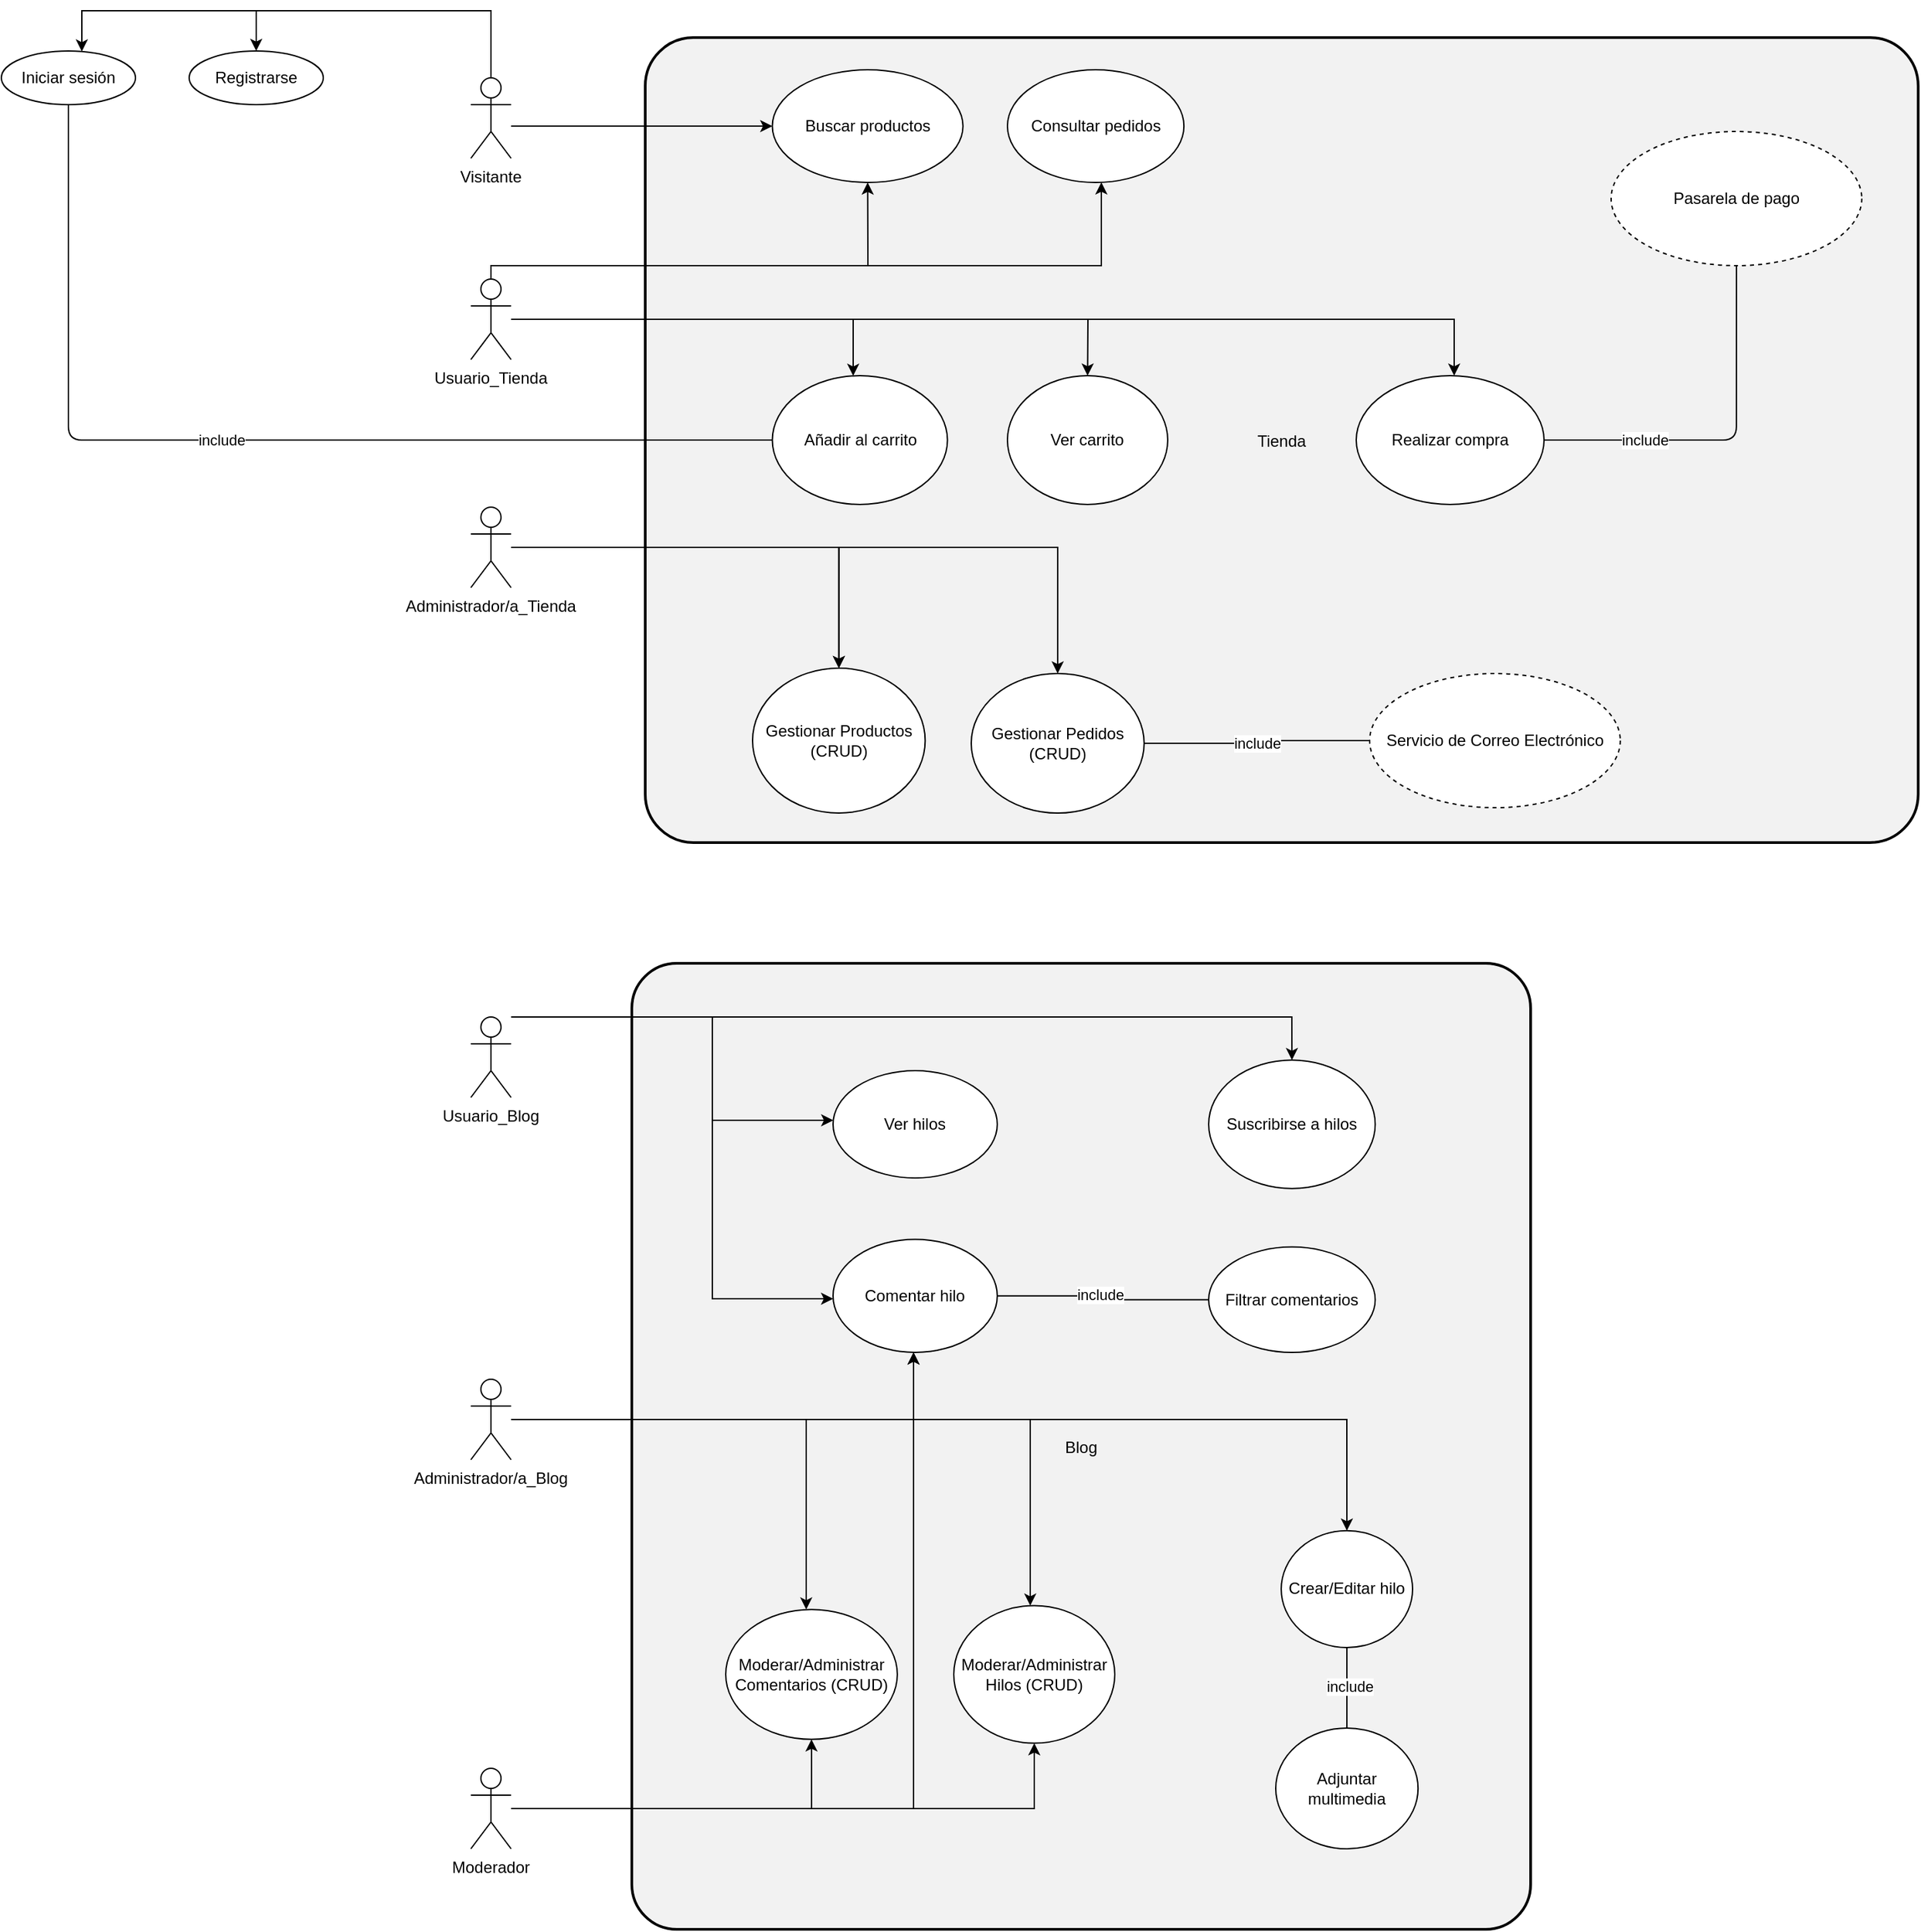<mxfile version="26.2.13">
  <diagram name="Diagrama de Casos de Uso" id="DjnuiK8PyyJzFfoakw95">
    <mxGraphModel dx="1871" dy="1704" grid="1" gridSize="10" guides="1" tooltips="1" connect="1" arrows="1" fold="1" page="1" pageScale="1" pageWidth="827" pageHeight="1169" math="0" shadow="0">
      <root>
        <mxCell id="0" />
        <mxCell id="1" parent="0" />
        <mxCell id="ZHeTGY5Y9q0UBsN3ZSBc-150" value="Visitante" style="shape=umlActor;verticalLabelPosition=bottom;verticalAlign=top;" vertex="1" parent="1">
          <mxGeometry x="40" y="-10" width="30" height="60" as="geometry" />
        </mxCell>
        <mxCell id="ZHeTGY5Y9q0UBsN3ZSBc-151" value="Usuario_Tienda" style="shape=umlActor;verticalLabelPosition=bottom;verticalAlign=top;" vertex="1" parent="1">
          <mxGeometry x="40" y="140" width="30" height="60" as="geometry" />
        </mxCell>
        <mxCell id="ZHeTGY5Y9q0UBsN3ZSBc-152" value="Moderador" style="shape=umlActor;verticalLabelPosition=bottom;verticalAlign=top;" vertex="1" parent="1">
          <mxGeometry x="40" y="1250" width="30" height="60" as="geometry" />
        </mxCell>
        <mxCell id="ZHeTGY5Y9q0UBsN3ZSBc-153" value="Administrador/a_Tienda" style="shape=umlActor;verticalLabelPosition=bottom;verticalAlign=top;" vertex="1" parent="1">
          <mxGeometry x="40" y="310" width="30" height="60" as="geometry" />
        </mxCell>
        <mxCell id="ZHeTGY5Y9q0UBsN3ZSBc-155" value="Registrarse" style="ellipse;whiteSpace=wrap;html=1;" vertex="1" parent="1">
          <mxGeometry x="-170" y="-30" width="100" height="40" as="geometry" />
        </mxCell>
        <mxCell id="ZHeTGY5Y9q0UBsN3ZSBc-156" value="Iniciar sesión" style="ellipse;whiteSpace=wrap;html=1;" vertex="1" parent="1">
          <mxGeometry x="-310" y="-30" width="100" height="40" as="geometry" />
        </mxCell>
        <mxCell id="ZHeTGY5Y9q0UBsN3ZSBc-157" value="Tienda" style="rounded=1;strokeWidth=2;fillColor=#f2f2f2;arcSize=6;" vertex="1" parent="1">
          <mxGeometry x="170" y="-40" width="948.89" height="600" as="geometry" />
        </mxCell>
        <mxCell id="ZHeTGY5Y9q0UBsN3ZSBc-158" value="Buscar productos" style="ellipse;whiteSpace=wrap;html=1;" vertex="1" parent="ZHeTGY5Y9q0UBsN3ZSBc-157">
          <mxGeometry x="94.737" y="24" width="142.105" height="84" as="geometry" />
        </mxCell>
        <mxCell id="ZHeTGY5Y9q0UBsN3ZSBc-159" value="Añadir al carrito" style="ellipse;whiteSpace=wrap;html=1;" vertex="1" parent="ZHeTGY5Y9q0UBsN3ZSBc-157">
          <mxGeometry x="94.74" y="252" width="130.53" height="96" as="geometry" />
        </mxCell>
        <mxCell id="ZHeTGY5Y9q0UBsN3ZSBc-160" value="Ver carrito" style="ellipse;whiteSpace=wrap;html=1;" vertex="1" parent="ZHeTGY5Y9q0UBsN3ZSBc-157">
          <mxGeometry x="270" y="252" width="119.47" height="96" as="geometry" />
        </mxCell>
        <mxCell id="ZHeTGY5Y9q0UBsN3ZSBc-161" value="Realizar compra" style="ellipse;whiteSpace=wrap;html=1;" vertex="1" parent="ZHeTGY5Y9q0UBsN3ZSBc-157">
          <mxGeometry x="530" y="252" width="140" height="96" as="geometry" />
        </mxCell>
        <mxCell id="ZHeTGY5Y9q0UBsN3ZSBc-162" value="Consultar pedidos" style="ellipse;whiteSpace=wrap;html=1;" vertex="1" parent="ZHeTGY5Y9q0UBsN3ZSBc-157">
          <mxGeometry x="270" y="24" width="131.57" height="84" as="geometry" />
        </mxCell>
        <mxCell id="ZHeTGY5Y9q0UBsN3ZSBc-163" value="Gestionar Productos (CRUD)" style="ellipse;whiteSpace=wrap;html=1;" vertex="1" parent="ZHeTGY5Y9q0UBsN3ZSBc-157">
          <mxGeometry x="80" y="470" width="128.68" height="108" as="geometry" />
        </mxCell>
        <mxCell id="ZHeTGY5Y9q0UBsN3ZSBc-165" value="Pasarela de pago" style="ellipse;dashed=1;whiteSpace=wrap;html=1;" vertex="1" parent="ZHeTGY5Y9q0UBsN3ZSBc-157">
          <mxGeometry x="720.002" y="70.0" width="186.842" height="100" as="geometry" />
        </mxCell>
        <mxCell id="ZHeTGY5Y9q0UBsN3ZSBc-166" value="Servicio de Correo Electrónico" style="ellipse;dashed=1;whiteSpace=wrap;html=1;" vertex="1" parent="ZHeTGY5Y9q0UBsN3ZSBc-157">
          <mxGeometry x="540.002" y="474.0" width="186.842" height="100" as="geometry" />
        </mxCell>
        <mxCell id="ZHeTGY5Y9q0UBsN3ZSBc-164" value="Gestionar Pedidos (CRUD)" style="ellipse;whiteSpace=wrap;html=1;" vertex="1" parent="ZHeTGY5Y9q0UBsN3ZSBc-157">
          <mxGeometry x="243" y="473.994" width="128.89" height="104.004" as="geometry" />
        </mxCell>
        <mxCell id="ZHeTGY5Y9q0UBsN3ZSBc-198" value="include" style="edgeStyle=orthogonalEdgeStyle;jettySize=auto;html=1;endArrow=none;startArrow=none;edgeLabelBackground=1;" edge="1" parent="ZHeTGY5Y9q0UBsN3ZSBc-157" source="ZHeTGY5Y9q0UBsN3ZSBc-164" target="ZHeTGY5Y9q0UBsN3ZSBc-166">
          <mxGeometry x="-0.012" relative="1" as="geometry">
            <mxPoint as="offset" />
          </mxGeometry>
        </mxCell>
        <mxCell id="ZHeTGY5Y9q0UBsN3ZSBc-167" value="Blog" style="rounded=1;strokeWidth=2;fillColor=#f2f2f2;arcSize=5;" vertex="1" parent="1">
          <mxGeometry x="160" y="650" width="670" height="720" as="geometry" />
        </mxCell>
        <mxCell id="ZHeTGY5Y9q0UBsN3ZSBc-168" value="Ver hilos" style="ellipse;whiteSpace=wrap;html=1;" vertex="1" parent="ZHeTGY5Y9q0UBsN3ZSBc-167">
          <mxGeometry x="150.002" y="79.99" width="122.412" height="80" as="geometry" />
        </mxCell>
        <mxCell id="ZHeTGY5Y9q0UBsN3ZSBc-169" value="Suscribirse a hilos" style="ellipse;whiteSpace=wrap;html=1;" vertex="1" parent="ZHeTGY5Y9q0UBsN3ZSBc-167">
          <mxGeometry x="430.003" y="72.14" width="124.15" height="95.71" as="geometry" />
        </mxCell>
        <mxCell id="ZHeTGY5Y9q0UBsN3ZSBc-171" value="Filtrar comentarios" style="ellipse;whiteSpace=wrap;html=1;" vertex="1" parent="ZHeTGY5Y9q0UBsN3ZSBc-167">
          <mxGeometry x="430.003" y="211.43" width="124.15" height="78.57" as="geometry" />
        </mxCell>
        <mxCell id="ZHeTGY5Y9q0UBsN3ZSBc-172" value="Crear/Editar hilo" style="ellipse;whiteSpace=wrap;html=1;" vertex="1" parent="ZHeTGY5Y9q0UBsN3ZSBc-167">
          <mxGeometry x="484.08" y="422.86" width="97.93" height="87.14" as="geometry" />
        </mxCell>
        <mxCell id="ZHeTGY5Y9q0UBsN3ZSBc-173" value="Adjuntar multimedia" style="ellipse;whiteSpace=wrap;html=1;" vertex="1" parent="ZHeTGY5Y9q0UBsN3ZSBc-167">
          <mxGeometry x="480" y="570" width="106.09" height="90" as="geometry" />
        </mxCell>
        <mxCell id="ZHeTGY5Y9q0UBsN3ZSBc-174" value="Moderar/Administrar Comentarios (CRUD)" style="ellipse;whiteSpace=wrap;html=1;" vertex="1" parent="ZHeTGY5Y9q0UBsN3ZSBc-167">
          <mxGeometry x="70" y="481.57" width="127.9" height="96.86" as="geometry" />
        </mxCell>
        <mxCell id="ZHeTGY5Y9q0UBsN3ZSBc-170" value="Comentar hilo" style="ellipse;whiteSpace=wrap;html=1;" vertex="1" parent="ZHeTGY5Y9q0UBsN3ZSBc-167">
          <mxGeometry x="150" y="205.71" width="122.41" height="84.29" as="geometry" />
        </mxCell>
        <mxCell id="ZHeTGY5Y9q0UBsN3ZSBc-199" value="include" style="edgeStyle=orthogonalEdgeStyle;jettySize=auto;html=1;endArrow=none;startArrow=none;edgeLabelBackground=1;" edge="1" parent="ZHeTGY5Y9q0UBsN3ZSBc-167" source="ZHeTGY5Y9q0UBsN3ZSBc-170" target="ZHeTGY5Y9q0UBsN3ZSBc-171">
          <mxGeometry x="-0.038" y="1" relative="1" as="geometry">
            <mxPoint as="offset" />
          </mxGeometry>
        </mxCell>
        <mxCell id="ZHeTGY5Y9q0UBsN3ZSBc-175" value="Moderar/Administrar Hilos (CRUD)" style="ellipse;whiteSpace=wrap;html=1;" vertex="1" parent="ZHeTGY5Y9q0UBsN3ZSBc-167">
          <mxGeometry x="240" y="478.71" width="120" height="102.57" as="geometry" />
        </mxCell>
        <mxCell id="ZHeTGY5Y9q0UBsN3ZSBc-176" style="edgeStyle=orthogonalEdgeStyle;rounded=0;html=1;" edge="1" parent="1" source="ZHeTGY5Y9q0UBsN3ZSBc-150" target="ZHeTGY5Y9q0UBsN3ZSBc-158">
          <mxGeometry relative="1" as="geometry">
            <Array as="points">
              <mxPoint x="170" y="26" />
              <mxPoint x="170" y="26" />
            </Array>
          </mxGeometry>
        </mxCell>
        <mxCell id="ZHeTGY5Y9q0UBsN3ZSBc-177" style="edgeStyle=orthogonalEdgeStyle;rounded=0;html=1;" edge="1" parent="1" source="ZHeTGY5Y9q0UBsN3ZSBc-150" target="ZHeTGY5Y9q0UBsN3ZSBc-155">
          <mxGeometry relative="1" as="geometry">
            <Array as="points">
              <mxPoint x="55" y="-60" />
              <mxPoint x="-120" y="-60" />
            </Array>
          </mxGeometry>
        </mxCell>
        <mxCell id="ZHeTGY5Y9q0UBsN3ZSBc-178" style="edgeStyle=orthogonalEdgeStyle;rounded=0;html=1;" edge="1" parent="1" source="ZHeTGY5Y9q0UBsN3ZSBc-150" target="ZHeTGY5Y9q0UBsN3ZSBc-156">
          <mxGeometry relative="1" as="geometry">
            <Array as="points">
              <mxPoint x="55" y="-60" />
              <mxPoint x="-250" y="-60" />
            </Array>
          </mxGeometry>
        </mxCell>
        <mxCell id="ZHeTGY5Y9q0UBsN3ZSBc-179" style="edgeStyle=orthogonalEdgeStyle;rounded=0;html=1;" edge="1" parent="1" source="ZHeTGY5Y9q0UBsN3ZSBc-151" target="ZHeTGY5Y9q0UBsN3ZSBc-158">
          <mxGeometry relative="1" as="geometry">
            <Array as="points">
              <mxPoint x="55" y="130" />
              <mxPoint x="336" y="130" />
            </Array>
          </mxGeometry>
        </mxCell>
        <mxCell id="ZHeTGY5Y9q0UBsN3ZSBc-180" style="edgeStyle=orthogonalEdgeStyle;rounded=0;html=1;" edge="1" parent="1" source="ZHeTGY5Y9q0UBsN3ZSBc-151" target="ZHeTGY5Y9q0UBsN3ZSBc-159">
          <mxGeometry relative="1" as="geometry">
            <Array as="points">
              <mxPoint x="325" y="170" />
            </Array>
          </mxGeometry>
        </mxCell>
        <mxCell id="ZHeTGY5Y9q0UBsN3ZSBc-181" style="edgeStyle=orthogonalEdgeStyle;rounded=0;html=1;" edge="1" parent="1" source="ZHeTGY5Y9q0UBsN3ZSBc-151" target="ZHeTGY5Y9q0UBsN3ZSBc-160">
          <mxGeometry relative="1" as="geometry">
            <Array as="points">
              <mxPoint x="500" y="170" />
            </Array>
          </mxGeometry>
        </mxCell>
        <mxCell id="ZHeTGY5Y9q0UBsN3ZSBc-182" style="edgeStyle=orthogonalEdgeStyle;rounded=0;html=1;" edge="1" parent="1" source="ZHeTGY5Y9q0UBsN3ZSBc-151" target="ZHeTGY5Y9q0UBsN3ZSBc-161">
          <mxGeometry relative="1" as="geometry">
            <Array as="points">
              <mxPoint x="773" y="170" />
            </Array>
          </mxGeometry>
        </mxCell>
        <mxCell id="ZHeTGY5Y9q0UBsN3ZSBc-183" style="edgeStyle=orthogonalEdgeStyle;rounded=0;html=1;" edge="1" parent="1" source="ZHeTGY5Y9q0UBsN3ZSBc-151" target="ZHeTGY5Y9q0UBsN3ZSBc-162">
          <mxGeometry relative="1" as="geometry">
            <Array as="points">
              <mxPoint x="55" y="130" />
              <mxPoint x="510" y="130" />
            </Array>
          </mxGeometry>
        </mxCell>
        <mxCell id="ZHeTGY5Y9q0UBsN3ZSBc-184" style="edgeStyle=orthogonalEdgeStyle;rounded=0;html=1;" edge="1" parent="1" source="ZHeTGY5Y9q0UBsN3ZSBc-204" target="ZHeTGY5Y9q0UBsN3ZSBc-168">
          <mxGeometry relative="1" as="geometry">
            <mxPoint x="110" y="570" as="sourcePoint" />
            <Array as="points">
              <mxPoint x="220" y="690" />
              <mxPoint x="220" y="767" />
            </Array>
          </mxGeometry>
        </mxCell>
        <mxCell id="ZHeTGY5Y9q0UBsN3ZSBc-185" style="edgeStyle=orthogonalEdgeStyle;rounded=0;html=1;" edge="1" parent="1" source="ZHeTGY5Y9q0UBsN3ZSBc-204" target="ZHeTGY5Y9q0UBsN3ZSBc-169">
          <mxGeometry relative="1" as="geometry">
            <Array as="points">
              <mxPoint x="652" y="690" />
            </Array>
          </mxGeometry>
        </mxCell>
        <mxCell id="ZHeTGY5Y9q0UBsN3ZSBc-187" style="edgeStyle=orthogonalEdgeStyle;rounded=0;html=1;" edge="1" parent="1" source="ZHeTGY5Y9q0UBsN3ZSBc-152" target="ZHeTGY5Y9q0UBsN3ZSBc-174">
          <mxGeometry relative="1" as="geometry" />
        </mxCell>
        <mxCell id="ZHeTGY5Y9q0UBsN3ZSBc-188" style="edgeStyle=orthogonalEdgeStyle;rounded=0;html=1;" edge="1" parent="1" source="ZHeTGY5Y9q0UBsN3ZSBc-153" target="ZHeTGY5Y9q0UBsN3ZSBc-163">
          <mxGeometry relative="1" as="geometry" />
        </mxCell>
        <mxCell id="ZHeTGY5Y9q0UBsN3ZSBc-189" style="edgeStyle=orthogonalEdgeStyle;rounded=0;html=1;" edge="1" parent="1" source="ZHeTGY5Y9q0UBsN3ZSBc-153" target="ZHeTGY5Y9q0UBsN3ZSBc-164">
          <mxGeometry relative="1" as="geometry" />
        </mxCell>
        <mxCell id="ZHeTGY5Y9q0UBsN3ZSBc-192" style="edgeStyle=orthogonalEdgeStyle;rounded=0;html=1;" edge="1" parent="1" source="ZHeTGY5Y9q0UBsN3ZSBc-153" target="ZHeTGY5Y9q0UBsN3ZSBc-163">
          <mxGeometry relative="1" as="geometry">
            <mxPoint x="540" y="569.5" as="sourcePoint" />
            <mxPoint x="1065.778" y="111.5" as="targetPoint" />
          </mxGeometry>
        </mxCell>
        <mxCell id="ZHeTGY5Y9q0UBsN3ZSBc-196" value="include" style="edgeStyle=orthogonalEdgeStyle;jettySize=auto;html=1;endArrow=none;startArrow=none;edgeLabelBackground=1;" edge="1" parent="1" source="ZHeTGY5Y9q0UBsN3ZSBc-159" target="ZHeTGY5Y9q0UBsN3ZSBc-156">
          <mxGeometry x="0.06" relative="1" as="geometry">
            <mxPoint as="offset" />
            <Array as="points">
              <mxPoint x="-260" y="260" />
            </Array>
          </mxGeometry>
        </mxCell>
        <mxCell id="ZHeTGY5Y9q0UBsN3ZSBc-197" value="include" style="edgeStyle=orthogonalEdgeStyle;jettySize=auto;html=1;endArrow=none;startArrow=none;edgeLabelBackground=1;" edge="1" parent="1" source="ZHeTGY5Y9q0UBsN3ZSBc-161" target="ZHeTGY5Y9q0UBsN3ZSBc-165">
          <mxGeometry x="-0.451" relative="1" as="geometry">
            <mxPoint as="offset" />
          </mxGeometry>
        </mxCell>
        <mxCell id="ZHeTGY5Y9q0UBsN3ZSBc-200" value="include" style="edgeStyle=orthogonalEdgeStyle;jettySize=auto;html=1;endArrow=none;startArrow=none;edgeLabelBackground=1;" edge="1" parent="1" source="ZHeTGY5Y9q0UBsN3ZSBc-172" target="ZHeTGY5Y9q0UBsN3ZSBc-173">
          <mxGeometry x="-0.025" y="2" relative="1" as="geometry">
            <mxPoint as="offset" />
          </mxGeometry>
        </mxCell>
        <mxCell id="ZHeTGY5Y9q0UBsN3ZSBc-203" value="Administrador/a_Blog" style="shape=umlActor;verticalLabelPosition=bottom;verticalAlign=top;" vertex="1" parent="1">
          <mxGeometry x="40" y="960" width="30" height="60" as="geometry" />
        </mxCell>
        <mxCell id="ZHeTGY5Y9q0UBsN3ZSBc-204" value="Usuario_Blog" style="shape=umlActor;verticalLabelPosition=bottom;verticalAlign=top;" vertex="1" parent="1">
          <mxGeometry x="40" y="690" width="30" height="60" as="geometry" />
        </mxCell>
        <mxCell id="ZHeTGY5Y9q0UBsN3ZSBc-186" style="edgeStyle=orthogonalEdgeStyle;rounded=0;html=1;" edge="1" parent="1" source="ZHeTGY5Y9q0UBsN3ZSBc-204" target="ZHeTGY5Y9q0UBsN3ZSBc-170">
          <mxGeometry relative="1" as="geometry">
            <mxPoint x="68" y="690.0" as="sourcePoint" />
            <mxPoint x="413.422" y="1394.667" as="targetPoint" />
            <Array as="points">
              <mxPoint x="220" y="690" />
              <mxPoint x="220" y="900" />
            </Array>
          </mxGeometry>
        </mxCell>
        <mxCell id="ZHeTGY5Y9q0UBsN3ZSBc-205" value="" style="edgeStyle=orthogonalEdgeStyle;rounded=0;html=1;" edge="1" parent="1" source="ZHeTGY5Y9q0UBsN3ZSBc-203" target="ZHeTGY5Y9q0UBsN3ZSBc-170">
          <mxGeometry relative="1" as="geometry">
            <mxPoint x="70" y="880" as="sourcePoint" />
            <mxPoint x="999" y="944" as="targetPoint" />
            <Array as="points">
              <mxPoint x="370" y="990" />
            </Array>
          </mxGeometry>
        </mxCell>
        <mxCell id="ZHeTGY5Y9q0UBsN3ZSBc-191" style="edgeStyle=orthogonalEdgeStyle;rounded=0;html=1;" edge="1" parent="1" source="ZHeTGY5Y9q0UBsN3ZSBc-203" target="ZHeTGY5Y9q0UBsN3ZSBc-174">
          <mxGeometry relative="1" as="geometry">
            <mxPoint x="90" y="1040" as="sourcePoint" />
            <mxPoint x="909.778" y="1056.947" as="targetPoint" />
            <Array as="points">
              <mxPoint x="290" y="990" />
            </Array>
          </mxGeometry>
        </mxCell>
        <mxCell id="ZHeTGY5Y9q0UBsN3ZSBc-190" style="edgeStyle=orthogonalEdgeStyle;rounded=0;html=1;" edge="1" parent="1" source="ZHeTGY5Y9q0UBsN3ZSBc-203" target="ZHeTGY5Y9q0UBsN3ZSBc-175">
          <mxGeometry relative="1" as="geometry">
            <mxPoint x="70" y="1020" as="sourcePoint" />
            <mxPoint x="999.244" y="1184" as="targetPoint" />
            <Array as="points">
              <mxPoint x="457" y="990" />
            </Array>
          </mxGeometry>
        </mxCell>
        <mxCell id="ZHeTGY5Y9q0UBsN3ZSBc-206" style="edgeStyle=orthogonalEdgeStyle;rounded=0;html=1;" edge="1" parent="1" source="ZHeTGY5Y9q0UBsN3ZSBc-203" target="ZHeTGY5Y9q0UBsN3ZSBc-172">
          <mxGeometry relative="1" as="geometry">
            <mxPoint x="80" y="1267.143" as="sourcePoint" />
            <mxPoint x="395" y="1198.571" as="targetPoint" />
            <Array as="points">
              <mxPoint x="693" y="990" />
            </Array>
          </mxGeometry>
        </mxCell>
        <mxCell id="ZHeTGY5Y9q0UBsN3ZSBc-209" style="edgeStyle=orthogonalEdgeStyle;rounded=0;html=1;" edge="1" parent="1" source="ZHeTGY5Y9q0UBsN3ZSBc-152" target="ZHeTGY5Y9q0UBsN3ZSBc-175">
          <mxGeometry relative="1" as="geometry">
            <mxPoint x="200" y="1312" as="sourcePoint" />
            <mxPoint x="432" y="1260" as="targetPoint" />
          </mxGeometry>
        </mxCell>
        <mxCell id="ZHeTGY5Y9q0UBsN3ZSBc-210" style="edgeStyle=orthogonalEdgeStyle;rounded=0;html=1;" edge="1" parent="1" source="ZHeTGY5Y9q0UBsN3ZSBc-152" target="ZHeTGY5Y9q0UBsN3ZSBc-170">
          <mxGeometry relative="1" as="geometry">
            <mxPoint x="100" y="1310" as="sourcePoint" />
            <mxPoint x="470" y="1241" as="targetPoint" />
            <Array as="points">
              <mxPoint x="370" y="1280" />
            </Array>
          </mxGeometry>
        </mxCell>
      </root>
    </mxGraphModel>
  </diagram>
</mxfile>
